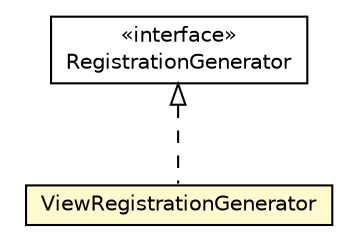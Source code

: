 #!/usr/local/bin/dot
#
# Class diagram 
# Generated by UMLGraph version 5.1 (http://www.umlgraph.org/)
#

digraph G {
	edge [fontname="Helvetica",fontsize=10,labelfontname="Helvetica",labelfontsize=10];
	node [fontname="Helvetica",fontsize=10,shape=plaintext];
	nodesep=0.25;
	ranksep=0.5;
	// org.androidtransfuse.gen.componentBuilder.RegistrationGenerator
	c152105 [label=<<table title="org.androidtransfuse.gen.componentBuilder.RegistrationGenerator" border="0" cellborder="1" cellspacing="0" cellpadding="2" port="p" href="./RegistrationGenerator.html">
		<tr><td><table border="0" cellspacing="0" cellpadding="1">
<tr><td align="center" balign="center"> &#171;interface&#187; </td></tr>
<tr><td align="center" balign="center"> RegistrationGenerator </td></tr>
		</table></td></tr>
		</table>>, fontname="Helvetica", fontcolor="black", fontsize=10.0];
	// org.androidtransfuse.gen.componentBuilder.ViewRegistrationGenerator
	c152129 [label=<<table title="org.androidtransfuse.gen.componentBuilder.ViewRegistrationGenerator" border="0" cellborder="1" cellspacing="0" cellpadding="2" port="p" bgcolor="lemonChiffon" href="./ViewRegistrationGenerator.html">
		<tr><td><table border="0" cellspacing="0" cellpadding="1">
<tr><td align="center" balign="center"> ViewRegistrationGenerator </td></tr>
		</table></td></tr>
		</table>>, fontname="Helvetica", fontcolor="black", fontsize=10.0];
	//org.androidtransfuse.gen.componentBuilder.ViewRegistrationGenerator implements org.androidtransfuse.gen.componentBuilder.RegistrationGenerator
	c152105:p -> c152129:p [dir=back,arrowtail=empty,style=dashed];
}

